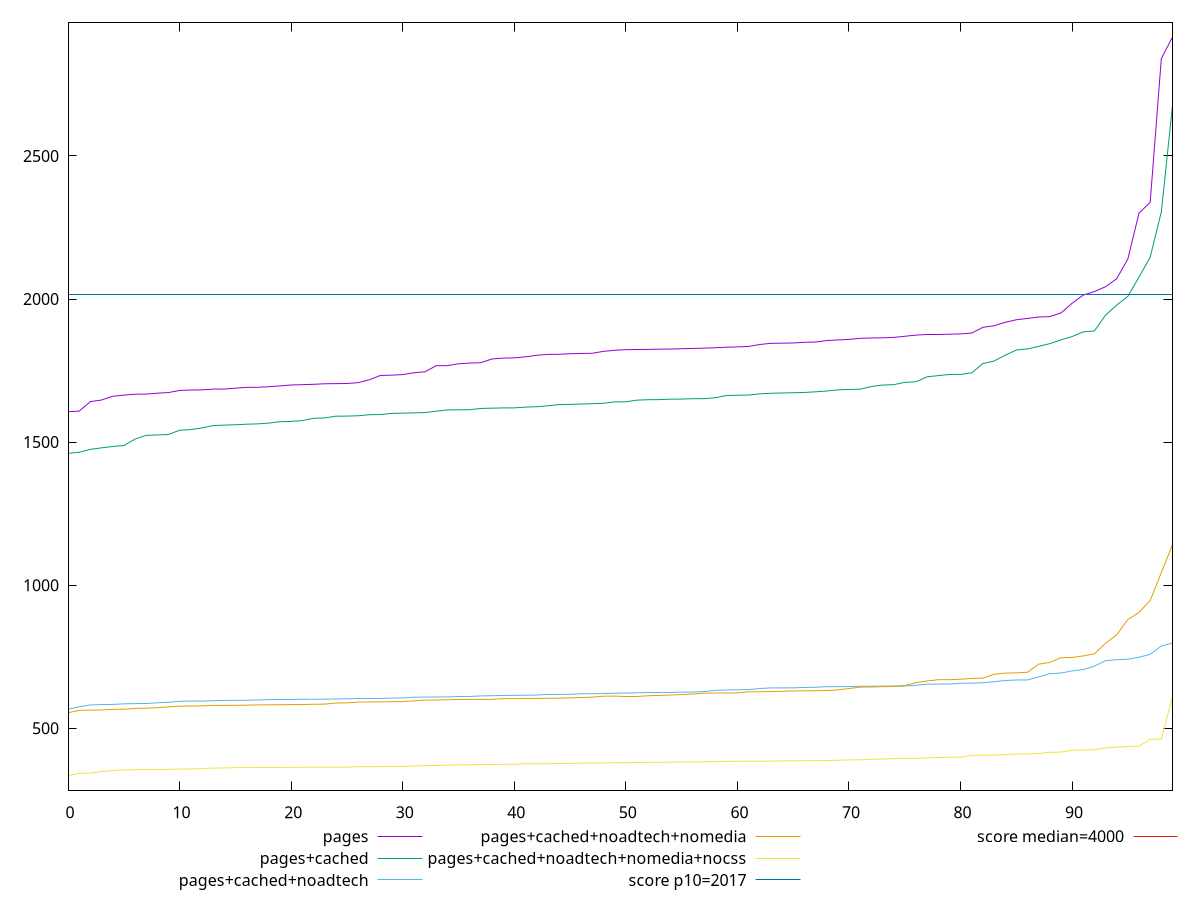 reset

$pages <<EOF
0 1606.404000000001
1 1608.1760000000006
2 1641.5200000000018
3 1646.952000000002
4 1660.024000000002
5 1664.1119999999994
6 1667.2800000000016
7 1667.7680000000014
8 1670.852000000002
9 1673.0800000000013
10 1680.4240000000036
11 1681.8440000000019
12 1682.4880000000023
13 1685.0599999999997
14 1685.2040000000036
15 1688.4040000000023
16 1691.2880000000039
17 1691.448000000003
18 1693.468000000002
19 1696.3400000000001
20 1699.6320000000017
21 1700.5920000000015
22 1701.9400000000016
23 1703.8120000000008
24 1704.2720000000022
25 1704.7040000000015
26 1707.6560000000013
27 1717.6720000000007
28 1732.876000000003
29 1733.8840000000014
30 1735.872
31 1742.3720000000023
32 1745.636000000002
33 1767.024000000002
34 1767.1480000000022
35 1773.532000000001
36 1776.1200000000024
37 1777.3520000000024
38 1790.5240000000024
39 1793.4720000000011
40 1794.2400000000011
41 1797.8960000000022
42 1803.3320000000015
43 1806.4080000000013
44 1806.7720000000006
45 1808.8080000000018
46 1809.7640000000008
47 1810.4040000000027
48 1817.1080000000031
49 1820.8360000000014
50 1822.992000000001
51 1823.536000000001
52 1823.952000000002
53 1824.8200000000033
54 1825.0360000000026
55 1826.348000000003
56 1827.3520000000028
57 1828.2520000000015
58 1829.744000000002
59 1831.5640000000026
60 1832.656000000003
61 1834.2840000000015
62 1841.0240000000015
63 1845.1240000000003
64 1845.704000000003
65 1846.420000000002
66 1848.628000000002
67 1849.6280000000002
68 1854.8240000000005
69 1857.012000000001
70 1858.8719999999998
71 1862.628000000001
72 1863.8880000000015
73 1864.3040000000021
74 1865.8240000000021
75 1869.8200000000027
76 1873.8520000000024
77 1876.0319999999997
78 1876.0759999999996
79 1877.0680000000027
80 1878.032
81 1881.0440000000008
82 1901.024000000003
83 1906.4160000000031
84 1918.6000000000013
85 1927.4959999999994
86 1932.1480000000001
87 1937.080000000001
88 1938.6360000000009
89 1951.2479999999998
90 1985.132
91 2013.7320000000022
92 2026.2200000000018
93 2042.8960000000006
94 2071.0799999999995
95 2140.111999999996
96 2300.5519999999965
97 2337.715999999995
98 2840.5159999999983
99 2915.527999999997
EOF

$pagesCached <<EOF
0 1460.5519999999988
1 1464.4560000000004
2 1474.5560000000019
3 1479.799999999999
4 1484.7000000000003
5 1487.711999999999
6 1510.34
7 1523.560000000001
8 1524.7440000000022
9 1526.6760000000013
10 1541.3519999999996
11 1543.7320000000016
12 1549.280000000003
13 1557.768
14 1559.2920000000001
15 1560.5760000000002
16 1562.4840000000002
17 1563.6680000000001
18 1566.4000000000024
19 1571.0040000000015
20 1572.252
21 1575.0439999999999
22 1583.0840000000005
23 1584.2880000000007
24 1590.4840000000017
25 1590.748000000001
26 1592.0439999999994
27 1595.6720000000023
28 1596.1559999999993
29 1600.2560000000017
30 1601.1960000000004
31 1602.052000000001
32 1603.1800000000005
33 1607.8560000000007
34 1612.5560000000005
35 1612.8560000000027
36 1613.0600000000013
37 1617.5840000000005
38 1618.5280000000016
39 1619.4080000000022
40 1619.5439999999999
41 1622.1160000000018
42 1623.5560000000016
43 1626.7720000000027
44 1630.904000000002
45 1631.8960000000009
46 1632.8920000000023
47 1634.2680000000016
48 1635.6199999999994
49 1640.4360000000006
50 1640.820000000001
51 1646.5640000000008
52 1648.1560000000015
53 1648.2880000000014
54 1649.9800000000007
55 1650.3240000000017
56 1651.5159999999994
57 1651.6560000000018
58 1654.7880000000023
59 1662.7840000000017
60 1663.6320000000012
61 1664.264000000001
62 1668.5279999999996
63 1670.6840000000013
64 1671.5400000000016
65 1672.4880000000016
66 1673.4120000000003
67 1675.6920000000018
68 1678.4240000000016
69 1682.4360000000013
70 1683.8880000000004
71 1684.8480000000013
72 1694.1560000000009
73 1699.3280000000004
74 1700.644000000002
75 1708.672000000001
76 1710.5880000000013
77 1728.176000000001
78 1732.356000000002
79 1736.2400000000039
80 1736.436000000001
81 1742.112000000002
82 1774.420000000002
83 1783.1920000000005
84 1803.5080000000028
85 1821.8400000000026
86 1825.4800000000027
87 1834.3719999999996
88 1844.0399999999995
89 1857.368000000003
90 1868.7200000000016
91 1885.224
92 1888.5720000000008
93 1943.684000000001
94 1978.9280000000008
95 2009.2720000000002
96 2076.8120000000035
97 2145.9799999999987
98 2304.7839999999956
99 2676.5119999999997
EOF

$pagesCachedNoadtech <<EOF
0 566.2560000000005
1 575.0040000000008
2 581.1920000000006
3 582.5080000000007
4 583.0960000000002
5 585.1440000000003
6 585.9280000000009
7 586.3040000000003
8 588.8399999999998
9 590.5640000000001
10 594.0840000000002
11 594.7880000000006
12 595.0080000000007
13 596.0880000000005
14 597.0760000000002
15 597.3200000000004
16 597.5720000000003
17 598.6480000000004
18 599.9720000000005
19 600.3800000000006
20 600.4520000000002
21 601.1520000000004
22 601.2840000000014
23 601.4800000000001
24 602.024
25 603.0560000000006
26 603.5400000000011
27 603.5800000000008
28 603.9000000000005
29 605.300000000001
30 605.7760000000004
31 608.3720000000006
32 608.7160000000008
33 609.1040000000003
34 609.3640000000003
35 610.7480000000006
36 610.8960000000003
37 612.8280000000007
38 613.680000000001
39 614.2880000000011
40 614.8320000000002
41 615.3040000000004
42 616.0440000000002
43 617.7920000000009
44 618.2519999999996
45 618.3160000000005
46 620.3600000000006
47 620.5960000000007
48 621.1160000000004
49 622.0360000000005
50 622.9880000000006
51 623.6120000000008
52 624.7320000000007
53 624.8880000000008
54 624.9400000000009
55 625.7000000000006
56 626.3440000000007
57 627.9560000000007
58 632.0800000000004
59 633.5640000000008
60 634.3360000000007
61 634.8680000000004
62 638.7320000000009
63 640.8000000000006
64 640.9200000000004
65 641.0840000000007
66 642.1720000000004
67 643.1760000000006
68 645.0600000000001
69 645.1360000000004
70 645.6160000000002
71 646.3400000000004
72 646.8440000000007
73 646.8960000000012
74 647.3760000000005
75 647.4480000000004
76 650.0840000000007
77 654.0760000000005
78 654.228000000001
79 654.3560000000008
80 657.3120000000009
81 657.4760000000008
82 658.9760000000009
83 662.344000000001
84 666.8240000000002
85 668.4200000000012
86 668.6840000000008
87 679.3960000000002
88 690.4840000000008
89 692.6760000000005
90 700.3320000000008
91 704.9520000000003
92 716.8360000000007
93 735.836000000001
94 739.3840000000008
95 741.1040000000012
96 748.0560000000008
97 758.1680000000006
98 787.3040000000008
99 797.7280000000011
EOF

$pagesCachedNoadtechNomedia <<EOF
0 553.8160000000004
1 562.5440000000002
2 563.0040000000004
3 563.6520000000002
4 565.9880000000006
5 566.0920000000001
6 569.2200000000004
7 570.0440000000006
8 571.7640000000004
9 574.1719999999997
10 576.8760000000001
11 577.468
12 578.1960000000004
13 579.7920000000001
14 579.8120000000001
15 580.0160000000001
16 580.4760000000007
17 581.4160000000005
18 581.7120000000006
19 581.9040000000007
20 582.5880000000002
21 582.6640000000004
22 583.6640000000007
23 584.1680000000007
24 587.9280000000002
25 588.6080000000001
26 591.0720000000001
27 591.8400000000003
28 592.2400000000002
29 592.6040000000003
30 592.9960000000004
31 595.6040000000002
32 598.3360000000006
33 598.5200000000009
34 599.5080000000003
35 600.3680000000003
36 600.5240000000003
37 600.5880000000008
38 600.7720000000004
39 603.440000000001
40 603.5560000000006
41 604.0040000000004
42 604.0880000000008
43 604.6920000000007
44 604.7640000000008
45 606.0000000000003
46 607.36
47 608.5240000000001
48 611.8680000000006
49 612.1680000000005
50 612.2520000000007
51 612.2560000000007
52 613.3800000000006
53 614.6400000000006
54 615.9640000000005
55 617.4600000000008
56 619.2160000000005
57 622.3200000000004
58 622.9720000000004
59 623.0880000000006
60 623.2040000000006
61 627.1360000000011
62 627.160000000001
63 627.9520000000003
64 628.9680000000004
65 630.0520000000005
66 630.7080000000008
67 630.9640000000006
68 631.5480000000002
69 634.0600000000004
70 638.6360000000006
71 643.6800000000003
72 643.9040000000007
73 645.1520000000005
74 645.7920000000004
75 649.2600000000002
76 659.116000000001
77 665.0480000000009
78 669.4000000000005
79 669.4160000000006
80 671.3480000000006
81 673.8320000000007
82 675.0080000000005
83 688.5320000000002
84 692.5000000000005
85 693.3760000000007
86 695.4800000000004
87 723.9840000000007
88 729.7960000000011
89 746.2440000000008
90 747.2760000000009
91 752.5880000000012
92 759.760000000001
93 796.936000000001
94 826.3200000000011
95 880.096000000001
96 904.6960000000009
97 946.1760000000002
98 1043.988000000001
99 1141.2440000000001
EOF

$pagesCachedNoadtechNomediaNocss <<EOF
0 333.7199999999999
1 342.32400000000007
2 343.20399999999984
3 348.584
4 351.68000000000006
5 354.5520000000001
6 354.796
7 354.9240000000001
8 354.948
9 356.2840000000001
10 357.08799999999997
11 357.33200000000005
12 359.132
13 360.648
14 360.96399999999994
15 362.364
16 362.51199999999994
17 362.52
18 362.75200000000007
19 362.84400000000005
20 363.324
21 363.4479999999999
22 363.62
23 363.6759999999998
24 363.808
25 363.84399999999994
26 365.4
27 365.46799999999996
28 365.808
29 366.7400000000001
30 366.79599999999994
31 367.82400000000007
32 369.232
33 369.836
34 371.07200000000023
35 372.09999999999997
36 372.4039999999999
37 372.57999999999987
38 373.0799999999999
39 373.72
40 373.88799999999986
41 375.6519999999999
42 375.6919999999999
43 375.9679999999999
44 376.74
45 377.088
46 377.8200000000001
47 378.116
48 378.472
49 379.20000000000016
50 379.548
51 380.2000000000001
52 380.7520000000001
53 380.81600000000014
54 381.05599999999987
55 381.94800000000004
56 382.1320000000001
57 382.384
58 383.46000000000004
59 384.01199999999994
60 384.3840000000001
61 384.7280000000001
62 384.80400000000014
63 384.97200000000015
64 385.588
65 385.9759999999997
66 386.35600000000017
67 386.41600000000005
68 386.98000000000013
69 388.03599999999994
70 389.18000000000006
71 389.496
72 391.572
73 392.1280000000002
74 393.78400000000005
75 394.4920000000001
76 394.8399999999998
77 396.4840000000001
78 397.768
79 398.7399999999999
80 399.028
81 405.34
82 405.7080000000001
83 405.8
84 408.1360000000002
85 409.53600000000006
86 410.2639999999999
87 411.7160000000001
88 415.5519999999999
89 416.648
90 422.65200000000004
91 424.0080000000002
92 424.6760000000001
93 431.3520000000002
94 433.33599999999996
95 436.64799999999997
96 436.9920000000001
97 461.5240000000003
98 461.60400000000044
99 610.0320000000004
EOF

set key outside below
set xrange [0:99]
set yrange [282.08383999999995:2967.164159999997]
set trange [282.08383999999995:2967.164159999997]
set terminal svg size 640, 580 enhanced background rgb 'white'
set output "report_00016_2021-02-10T13-31-48.338Z/mainthread-work-breakdown/comparison/sorted/all_raw.svg"

plot $pages title "pages" with line, \
     $pagesCached title "pages+cached" with line, \
     $pagesCachedNoadtech title "pages+cached+noadtech" with line, \
     $pagesCachedNoadtechNomedia title "pages+cached+noadtech+nomedia" with line, \
     $pagesCachedNoadtechNomediaNocss title "pages+cached+noadtech+nomedia+nocss" with line, \
     2017 title "score p10=2017", \
     4000 title "score median=4000"

reset
